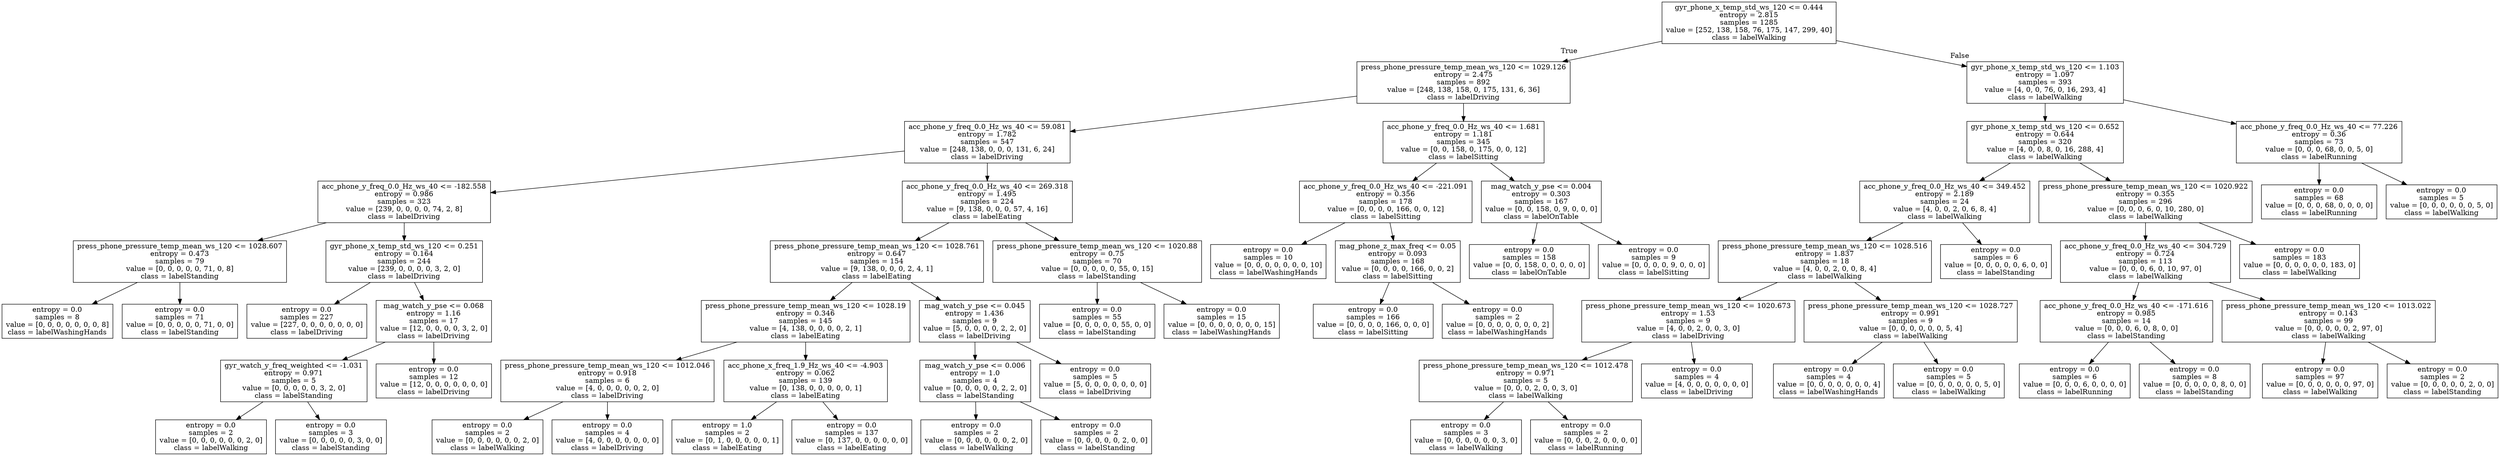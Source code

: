 digraph Tree {
node [shape=box] ;
0 [label="gyr_phone_x_temp_std_ws_120 <= 0.444\nentropy = 2.815\nsamples = 1285\nvalue = [252, 138, 158, 76, 175, 147, 299, 40]\nclass = labelWalking"] ;
1 [label="press_phone_pressure_temp_mean_ws_120 <= 1029.126\nentropy = 2.475\nsamples = 892\nvalue = [248, 138, 158, 0, 175, 131, 6, 36]\nclass = labelDriving"] ;
0 -> 1 [labeldistance=2.5, labelangle=45, headlabel="True"] ;
2 [label="acc_phone_y_freq_0.0_Hz_ws_40 <= 59.081\nentropy = 1.782\nsamples = 547\nvalue = [248, 138, 0, 0, 0, 131, 6, 24]\nclass = labelDriving"] ;
1 -> 2 ;
3 [label="acc_phone_y_freq_0.0_Hz_ws_40 <= -182.558\nentropy = 0.986\nsamples = 323\nvalue = [239, 0, 0, 0, 0, 74, 2, 8]\nclass = labelDriving"] ;
2 -> 3 ;
4 [label="press_phone_pressure_temp_mean_ws_120 <= 1028.607\nentropy = 0.473\nsamples = 79\nvalue = [0, 0, 0, 0, 0, 71, 0, 8]\nclass = labelStanding"] ;
3 -> 4 ;
5 [label="entropy = 0.0\nsamples = 8\nvalue = [0, 0, 0, 0, 0, 0, 0, 8]\nclass = labelWashingHands"] ;
4 -> 5 ;
6 [label="entropy = 0.0\nsamples = 71\nvalue = [0, 0, 0, 0, 0, 71, 0, 0]\nclass = labelStanding"] ;
4 -> 6 ;
7 [label="gyr_phone_x_temp_std_ws_120 <= 0.251\nentropy = 0.164\nsamples = 244\nvalue = [239, 0, 0, 0, 0, 3, 2, 0]\nclass = labelDriving"] ;
3 -> 7 ;
8 [label="entropy = 0.0\nsamples = 227\nvalue = [227, 0, 0, 0, 0, 0, 0, 0]\nclass = labelDriving"] ;
7 -> 8 ;
9 [label="mag_watch_y_pse <= 0.068\nentropy = 1.16\nsamples = 17\nvalue = [12, 0, 0, 0, 0, 3, 2, 0]\nclass = labelDriving"] ;
7 -> 9 ;
10 [label="gyr_watch_y_freq_weighted <= -1.031\nentropy = 0.971\nsamples = 5\nvalue = [0, 0, 0, 0, 0, 3, 2, 0]\nclass = labelStanding"] ;
9 -> 10 ;
11 [label="entropy = 0.0\nsamples = 2\nvalue = [0, 0, 0, 0, 0, 0, 2, 0]\nclass = labelWalking"] ;
10 -> 11 ;
12 [label="entropy = 0.0\nsamples = 3\nvalue = [0, 0, 0, 0, 0, 3, 0, 0]\nclass = labelStanding"] ;
10 -> 12 ;
13 [label="entropy = 0.0\nsamples = 12\nvalue = [12, 0, 0, 0, 0, 0, 0, 0]\nclass = labelDriving"] ;
9 -> 13 ;
14 [label="acc_phone_y_freq_0.0_Hz_ws_40 <= 269.318\nentropy = 1.495\nsamples = 224\nvalue = [9, 138, 0, 0, 0, 57, 4, 16]\nclass = labelEating"] ;
2 -> 14 ;
15 [label="press_phone_pressure_temp_mean_ws_120 <= 1028.761\nentropy = 0.647\nsamples = 154\nvalue = [9, 138, 0, 0, 0, 2, 4, 1]\nclass = labelEating"] ;
14 -> 15 ;
16 [label="press_phone_pressure_temp_mean_ws_120 <= 1028.19\nentropy = 0.346\nsamples = 145\nvalue = [4, 138, 0, 0, 0, 0, 2, 1]\nclass = labelEating"] ;
15 -> 16 ;
17 [label="press_phone_pressure_temp_mean_ws_120 <= 1012.046\nentropy = 0.918\nsamples = 6\nvalue = [4, 0, 0, 0, 0, 0, 2, 0]\nclass = labelDriving"] ;
16 -> 17 ;
18 [label="entropy = 0.0\nsamples = 2\nvalue = [0, 0, 0, 0, 0, 0, 2, 0]\nclass = labelWalking"] ;
17 -> 18 ;
19 [label="entropy = 0.0\nsamples = 4\nvalue = [4, 0, 0, 0, 0, 0, 0, 0]\nclass = labelDriving"] ;
17 -> 19 ;
20 [label="acc_phone_x_freq_1.9_Hz_ws_40 <= -4.903\nentropy = 0.062\nsamples = 139\nvalue = [0, 138, 0, 0, 0, 0, 0, 1]\nclass = labelEating"] ;
16 -> 20 ;
21 [label="entropy = 1.0\nsamples = 2\nvalue = [0, 1, 0, 0, 0, 0, 0, 1]\nclass = labelEating"] ;
20 -> 21 ;
22 [label="entropy = 0.0\nsamples = 137\nvalue = [0, 137, 0, 0, 0, 0, 0, 0]\nclass = labelEating"] ;
20 -> 22 ;
23 [label="mag_watch_y_pse <= 0.045\nentropy = 1.436\nsamples = 9\nvalue = [5, 0, 0, 0, 0, 2, 2, 0]\nclass = labelDriving"] ;
15 -> 23 ;
24 [label="mag_watch_y_pse <= 0.006\nentropy = 1.0\nsamples = 4\nvalue = [0, 0, 0, 0, 0, 2, 2, 0]\nclass = labelStanding"] ;
23 -> 24 ;
25 [label="entropy = 0.0\nsamples = 2\nvalue = [0, 0, 0, 0, 0, 0, 2, 0]\nclass = labelWalking"] ;
24 -> 25 ;
26 [label="entropy = 0.0\nsamples = 2\nvalue = [0, 0, 0, 0, 0, 2, 0, 0]\nclass = labelStanding"] ;
24 -> 26 ;
27 [label="entropy = 0.0\nsamples = 5\nvalue = [5, 0, 0, 0, 0, 0, 0, 0]\nclass = labelDriving"] ;
23 -> 27 ;
28 [label="press_phone_pressure_temp_mean_ws_120 <= 1020.88\nentropy = 0.75\nsamples = 70\nvalue = [0, 0, 0, 0, 0, 55, 0, 15]\nclass = labelStanding"] ;
14 -> 28 ;
29 [label="entropy = 0.0\nsamples = 55\nvalue = [0, 0, 0, 0, 0, 55, 0, 0]\nclass = labelStanding"] ;
28 -> 29 ;
30 [label="entropy = 0.0\nsamples = 15\nvalue = [0, 0, 0, 0, 0, 0, 0, 15]\nclass = labelWashingHands"] ;
28 -> 30 ;
31 [label="acc_phone_y_freq_0.0_Hz_ws_40 <= 1.681\nentropy = 1.181\nsamples = 345\nvalue = [0, 0, 158, 0, 175, 0, 0, 12]\nclass = labelSitting"] ;
1 -> 31 ;
32 [label="acc_phone_y_freq_0.0_Hz_ws_40 <= -221.091\nentropy = 0.356\nsamples = 178\nvalue = [0, 0, 0, 0, 166, 0, 0, 12]\nclass = labelSitting"] ;
31 -> 32 ;
33 [label="entropy = 0.0\nsamples = 10\nvalue = [0, 0, 0, 0, 0, 0, 0, 10]\nclass = labelWashingHands"] ;
32 -> 33 ;
34 [label="mag_phone_z_max_freq <= 0.05\nentropy = 0.093\nsamples = 168\nvalue = [0, 0, 0, 0, 166, 0, 0, 2]\nclass = labelSitting"] ;
32 -> 34 ;
35 [label="entropy = 0.0\nsamples = 166\nvalue = [0, 0, 0, 0, 166, 0, 0, 0]\nclass = labelSitting"] ;
34 -> 35 ;
36 [label="entropy = 0.0\nsamples = 2\nvalue = [0, 0, 0, 0, 0, 0, 0, 2]\nclass = labelWashingHands"] ;
34 -> 36 ;
37 [label="mag_watch_y_pse <= 0.004\nentropy = 0.303\nsamples = 167\nvalue = [0, 0, 158, 0, 9, 0, 0, 0]\nclass = labelOnTable"] ;
31 -> 37 ;
38 [label="entropy = 0.0\nsamples = 158\nvalue = [0, 0, 158, 0, 0, 0, 0, 0]\nclass = labelOnTable"] ;
37 -> 38 ;
39 [label="entropy = 0.0\nsamples = 9\nvalue = [0, 0, 0, 0, 9, 0, 0, 0]\nclass = labelSitting"] ;
37 -> 39 ;
40 [label="gyr_phone_x_temp_std_ws_120 <= 1.103\nentropy = 1.097\nsamples = 393\nvalue = [4, 0, 0, 76, 0, 16, 293, 4]\nclass = labelWalking"] ;
0 -> 40 [labeldistance=2.5, labelangle=-45, headlabel="False"] ;
41 [label="gyr_phone_x_temp_std_ws_120 <= 0.652\nentropy = 0.644\nsamples = 320\nvalue = [4, 0, 0, 8, 0, 16, 288, 4]\nclass = labelWalking"] ;
40 -> 41 ;
42 [label="acc_phone_y_freq_0.0_Hz_ws_40 <= 349.452\nentropy = 2.189\nsamples = 24\nvalue = [4, 0, 0, 2, 0, 6, 8, 4]\nclass = labelWalking"] ;
41 -> 42 ;
43 [label="press_phone_pressure_temp_mean_ws_120 <= 1028.516\nentropy = 1.837\nsamples = 18\nvalue = [4, 0, 0, 2, 0, 0, 8, 4]\nclass = labelWalking"] ;
42 -> 43 ;
44 [label="press_phone_pressure_temp_mean_ws_120 <= 1020.673\nentropy = 1.53\nsamples = 9\nvalue = [4, 0, 0, 2, 0, 0, 3, 0]\nclass = labelDriving"] ;
43 -> 44 ;
45 [label="press_phone_pressure_temp_mean_ws_120 <= 1012.478\nentropy = 0.971\nsamples = 5\nvalue = [0, 0, 0, 2, 0, 0, 3, 0]\nclass = labelWalking"] ;
44 -> 45 ;
46 [label="entropy = 0.0\nsamples = 3\nvalue = [0, 0, 0, 0, 0, 0, 3, 0]\nclass = labelWalking"] ;
45 -> 46 ;
47 [label="entropy = 0.0\nsamples = 2\nvalue = [0, 0, 0, 2, 0, 0, 0, 0]\nclass = labelRunning"] ;
45 -> 47 ;
48 [label="entropy = 0.0\nsamples = 4\nvalue = [4, 0, 0, 0, 0, 0, 0, 0]\nclass = labelDriving"] ;
44 -> 48 ;
49 [label="press_phone_pressure_temp_mean_ws_120 <= 1028.727\nentropy = 0.991\nsamples = 9\nvalue = [0, 0, 0, 0, 0, 0, 5, 4]\nclass = labelWalking"] ;
43 -> 49 ;
50 [label="entropy = 0.0\nsamples = 4\nvalue = [0, 0, 0, 0, 0, 0, 0, 4]\nclass = labelWashingHands"] ;
49 -> 50 ;
51 [label="entropy = 0.0\nsamples = 5\nvalue = [0, 0, 0, 0, 0, 0, 5, 0]\nclass = labelWalking"] ;
49 -> 51 ;
52 [label="entropy = 0.0\nsamples = 6\nvalue = [0, 0, 0, 0, 0, 6, 0, 0]\nclass = labelStanding"] ;
42 -> 52 ;
53 [label="press_phone_pressure_temp_mean_ws_120 <= 1020.922\nentropy = 0.355\nsamples = 296\nvalue = [0, 0, 0, 6, 0, 10, 280, 0]\nclass = labelWalking"] ;
41 -> 53 ;
54 [label="acc_phone_y_freq_0.0_Hz_ws_40 <= 304.729\nentropy = 0.724\nsamples = 113\nvalue = [0, 0, 0, 6, 0, 10, 97, 0]\nclass = labelWalking"] ;
53 -> 54 ;
55 [label="acc_phone_y_freq_0.0_Hz_ws_40 <= -171.616\nentropy = 0.985\nsamples = 14\nvalue = [0, 0, 0, 6, 0, 8, 0, 0]\nclass = labelStanding"] ;
54 -> 55 ;
56 [label="entropy = 0.0\nsamples = 6\nvalue = [0, 0, 0, 6, 0, 0, 0, 0]\nclass = labelRunning"] ;
55 -> 56 ;
57 [label="entropy = 0.0\nsamples = 8\nvalue = [0, 0, 0, 0, 0, 8, 0, 0]\nclass = labelStanding"] ;
55 -> 57 ;
58 [label="press_phone_pressure_temp_mean_ws_120 <= 1013.022\nentropy = 0.143\nsamples = 99\nvalue = [0, 0, 0, 0, 0, 2, 97, 0]\nclass = labelWalking"] ;
54 -> 58 ;
59 [label="entropy = 0.0\nsamples = 97\nvalue = [0, 0, 0, 0, 0, 0, 97, 0]\nclass = labelWalking"] ;
58 -> 59 ;
60 [label="entropy = 0.0\nsamples = 2\nvalue = [0, 0, 0, 0, 0, 2, 0, 0]\nclass = labelStanding"] ;
58 -> 60 ;
61 [label="entropy = 0.0\nsamples = 183\nvalue = [0, 0, 0, 0, 0, 0, 183, 0]\nclass = labelWalking"] ;
53 -> 61 ;
62 [label="acc_phone_y_freq_0.0_Hz_ws_40 <= 77.226\nentropy = 0.36\nsamples = 73\nvalue = [0, 0, 0, 68, 0, 0, 5, 0]\nclass = labelRunning"] ;
40 -> 62 ;
63 [label="entropy = 0.0\nsamples = 68\nvalue = [0, 0, 0, 68, 0, 0, 0, 0]\nclass = labelRunning"] ;
62 -> 63 ;
64 [label="entropy = 0.0\nsamples = 5\nvalue = [0, 0, 0, 0, 0, 0, 5, 0]\nclass = labelWalking"] ;
62 -> 64 ;
}